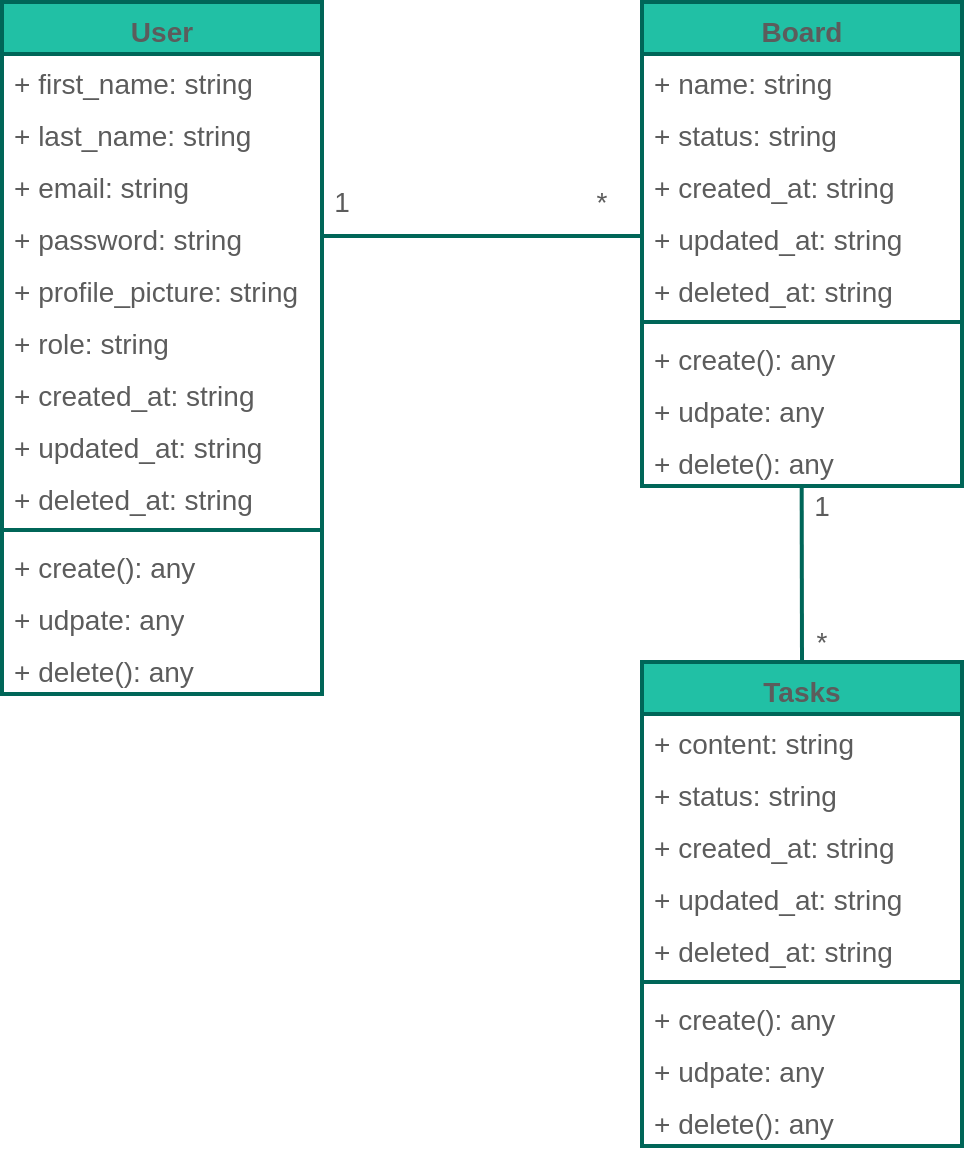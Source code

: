 <mxfile version="24.7.16">
  <diagram name="Page-1" id="W2H_7qVuaLhuUzYhboFh">
    <mxGraphModel dx="704" dy="311" grid="1" gridSize="10" guides="1" tooltips="1" connect="1" arrows="1" fold="1" page="1" pageScale="1" pageWidth="827" pageHeight="1169" math="0" shadow="0">
      <root>
        <mxCell id="0" />
        <mxCell id="1" parent="0" />
        <mxCell id="M92Hwxk4tEylSRKXpxI9-14" value="User" style="swimlane;fontStyle=1;align=center;verticalAlign=top;childLayout=stackLayout;horizontal=1;startSize=26;horizontalStack=0;resizeParent=1;resizeParentMax=0;resizeLast=0;collapsible=1;marginBottom=0;whiteSpace=wrap;html=1;strokeWidth=2;fontSize=14;labelBackgroundColor=none;fillColor=#21C0A5;strokeColor=#006658;fontColor=#5C5C5C;" vertex="1" parent="1">
          <mxGeometry x="400" y="200" width="160" height="346" as="geometry" />
        </mxCell>
        <mxCell id="M92Hwxk4tEylSRKXpxI9-15" value="+ first_name: string" style="text;align=left;verticalAlign=top;spacingLeft=4;spacingRight=4;overflow=hidden;rotatable=0;points=[[0,0.5],[1,0.5]];portConstraint=eastwest;whiteSpace=wrap;html=1;strokeWidth=2;fontSize=14;labelBackgroundColor=none;fontColor=#5C5C5C;" vertex="1" parent="M92Hwxk4tEylSRKXpxI9-14">
          <mxGeometry y="26" width="160" height="26" as="geometry" />
        </mxCell>
        <mxCell id="M92Hwxk4tEylSRKXpxI9-21" value="+ last_name: string" style="text;align=left;verticalAlign=top;spacingLeft=4;spacingRight=4;overflow=hidden;rotatable=0;points=[[0,0.5],[1,0.5]];portConstraint=eastwest;whiteSpace=wrap;html=1;strokeWidth=2;fontSize=14;labelBackgroundColor=none;fontColor=#5C5C5C;" vertex="1" parent="M92Hwxk4tEylSRKXpxI9-14">
          <mxGeometry y="52" width="160" height="26" as="geometry" />
        </mxCell>
        <mxCell id="M92Hwxk4tEylSRKXpxI9-19" value="+ email: string" style="text;align=left;verticalAlign=top;spacingLeft=4;spacingRight=4;overflow=hidden;rotatable=0;points=[[0,0.5],[1,0.5]];portConstraint=eastwest;whiteSpace=wrap;html=1;strokeWidth=2;fontSize=14;labelBackgroundColor=none;fontColor=#5C5C5C;" vertex="1" parent="M92Hwxk4tEylSRKXpxI9-14">
          <mxGeometry y="78" width="160" height="26" as="geometry" />
        </mxCell>
        <mxCell id="M92Hwxk4tEylSRKXpxI9-20" value="+ password: string" style="text;align=left;verticalAlign=top;spacingLeft=4;spacingRight=4;overflow=hidden;rotatable=0;points=[[0,0.5],[1,0.5]];portConstraint=eastwest;whiteSpace=wrap;html=1;strokeWidth=2;fontSize=14;labelBackgroundColor=none;fontColor=#5C5C5C;" vertex="1" parent="M92Hwxk4tEylSRKXpxI9-14">
          <mxGeometry y="104" width="160" height="26" as="geometry" />
        </mxCell>
        <mxCell id="M92Hwxk4tEylSRKXpxI9-23" value="+ profile_picture: string" style="text;align=left;verticalAlign=top;spacingLeft=4;spacingRight=4;overflow=hidden;rotatable=0;points=[[0,0.5],[1,0.5]];portConstraint=eastwest;whiteSpace=wrap;html=1;strokeWidth=2;fontSize=14;labelBackgroundColor=none;fontColor=#5C5C5C;" vertex="1" parent="M92Hwxk4tEylSRKXpxI9-14">
          <mxGeometry y="130" width="160" height="26" as="geometry" />
        </mxCell>
        <mxCell id="M92Hwxk4tEylSRKXpxI9-24" value="+ role: string" style="text;align=left;verticalAlign=top;spacingLeft=4;spacingRight=4;overflow=hidden;rotatable=0;points=[[0,0.5],[1,0.5]];portConstraint=eastwest;whiteSpace=wrap;html=1;strokeWidth=2;fontSize=14;labelBackgroundColor=none;fontColor=#5C5C5C;" vertex="1" parent="M92Hwxk4tEylSRKXpxI9-14">
          <mxGeometry y="156" width="160" height="26" as="geometry" />
        </mxCell>
        <mxCell id="M92Hwxk4tEylSRKXpxI9-25" value="+ created_at: string" style="text;align=left;verticalAlign=top;spacingLeft=4;spacingRight=4;overflow=hidden;rotatable=0;points=[[0,0.5],[1,0.5]];portConstraint=eastwest;whiteSpace=wrap;html=1;strokeWidth=2;fontSize=14;labelBackgroundColor=none;fontColor=#5C5C5C;" vertex="1" parent="M92Hwxk4tEylSRKXpxI9-14">
          <mxGeometry y="182" width="160" height="26" as="geometry" />
        </mxCell>
        <mxCell id="M92Hwxk4tEylSRKXpxI9-22" value="+ updated_at: string" style="text;align=left;verticalAlign=top;spacingLeft=4;spacingRight=4;overflow=hidden;rotatable=0;points=[[0,0.5],[1,0.5]];portConstraint=eastwest;whiteSpace=wrap;html=1;strokeWidth=2;fontSize=14;labelBackgroundColor=none;fontColor=#5C5C5C;" vertex="1" parent="M92Hwxk4tEylSRKXpxI9-14">
          <mxGeometry y="208" width="160" height="26" as="geometry" />
        </mxCell>
        <mxCell id="M92Hwxk4tEylSRKXpxI9-37" value="+ deleted_at: string" style="text;align=left;verticalAlign=top;spacingLeft=4;spacingRight=4;overflow=hidden;rotatable=0;points=[[0,0.5],[1,0.5]];portConstraint=eastwest;whiteSpace=wrap;html=1;strokeWidth=2;fontSize=14;labelBackgroundColor=none;fontColor=#5C5C5C;" vertex="1" parent="M92Hwxk4tEylSRKXpxI9-14">
          <mxGeometry y="234" width="160" height="26" as="geometry" />
        </mxCell>
        <mxCell id="M92Hwxk4tEylSRKXpxI9-16" value="" style="line;strokeWidth=2;align=left;verticalAlign=middle;spacingTop=-1;spacingLeft=3;spacingRight=3;rotatable=0;labelPosition=right;points=[];portConstraint=eastwest;fontSize=14;labelBackgroundColor=none;fillColor=#21C0A5;strokeColor=#006658;fontColor=#5C5C5C;" vertex="1" parent="M92Hwxk4tEylSRKXpxI9-14">
          <mxGeometry y="260" width="160" height="8" as="geometry" />
        </mxCell>
        <mxCell id="M92Hwxk4tEylSRKXpxI9-17" value="+ create(): any" style="text;align=left;verticalAlign=top;spacingLeft=4;spacingRight=4;overflow=hidden;rotatable=0;points=[[0,0.5],[1,0.5]];portConstraint=eastwest;whiteSpace=wrap;html=1;strokeWidth=2;fontSize=14;labelBackgroundColor=none;fontColor=#5C5C5C;" vertex="1" parent="M92Hwxk4tEylSRKXpxI9-14">
          <mxGeometry y="268" width="160" height="26" as="geometry" />
        </mxCell>
        <mxCell id="M92Hwxk4tEylSRKXpxI9-38" value="+ udpate: any" style="text;align=left;verticalAlign=top;spacingLeft=4;spacingRight=4;overflow=hidden;rotatable=0;points=[[0,0.5],[1,0.5]];portConstraint=eastwest;whiteSpace=wrap;html=1;strokeWidth=2;fontSize=14;labelBackgroundColor=none;fontColor=#5C5C5C;" vertex="1" parent="M92Hwxk4tEylSRKXpxI9-14">
          <mxGeometry y="294" width="160" height="26" as="geometry" />
        </mxCell>
        <mxCell id="M92Hwxk4tEylSRKXpxI9-39" value="+ delete(): any" style="text;align=left;verticalAlign=top;spacingLeft=4;spacingRight=4;overflow=hidden;rotatable=0;points=[[0,0.5],[1,0.5]];portConstraint=eastwest;whiteSpace=wrap;html=1;strokeWidth=2;fontSize=14;labelBackgroundColor=none;fontColor=#5C5C5C;" vertex="1" parent="M92Hwxk4tEylSRKXpxI9-14">
          <mxGeometry y="320" width="160" height="26" as="geometry" />
        </mxCell>
        <mxCell id="M92Hwxk4tEylSRKXpxI9-69" value="Board" style="swimlane;fontStyle=1;align=center;verticalAlign=top;childLayout=stackLayout;horizontal=1;startSize=26;horizontalStack=0;resizeParent=1;resizeParentMax=0;resizeLast=0;collapsible=1;marginBottom=0;whiteSpace=wrap;html=1;strokeWidth=2;fontSize=14;labelBackgroundColor=none;fillColor=#21C0A5;strokeColor=#006658;fontColor=#5C5C5C;" vertex="1" parent="1">
          <mxGeometry x="720" y="200" width="160" height="242" as="geometry" />
        </mxCell>
        <mxCell id="M92Hwxk4tEylSRKXpxI9-70" value="+ name: string" style="text;align=left;verticalAlign=top;spacingLeft=4;spacingRight=4;overflow=hidden;rotatable=0;points=[[0,0.5],[1,0.5]];portConstraint=eastwest;whiteSpace=wrap;html=1;strokeWidth=2;fontSize=14;labelBackgroundColor=none;fontColor=#5C5C5C;" vertex="1" parent="M92Hwxk4tEylSRKXpxI9-69">
          <mxGeometry y="26" width="160" height="26" as="geometry" />
        </mxCell>
        <mxCell id="M92Hwxk4tEylSRKXpxI9-71" value="+ status: string" style="text;align=left;verticalAlign=top;spacingLeft=4;spacingRight=4;overflow=hidden;rotatable=0;points=[[0,0.5],[1,0.5]];portConstraint=eastwest;whiteSpace=wrap;html=1;strokeWidth=2;fontSize=14;labelBackgroundColor=none;fontColor=#5C5C5C;" vertex="1" parent="M92Hwxk4tEylSRKXpxI9-69">
          <mxGeometry y="52" width="160" height="26" as="geometry" />
        </mxCell>
        <mxCell id="M92Hwxk4tEylSRKXpxI9-76" value="+ created_at: string" style="text;align=left;verticalAlign=top;spacingLeft=4;spacingRight=4;overflow=hidden;rotatable=0;points=[[0,0.5],[1,0.5]];portConstraint=eastwest;whiteSpace=wrap;html=1;strokeWidth=2;fontSize=14;labelBackgroundColor=none;fontColor=#5C5C5C;" vertex="1" parent="M92Hwxk4tEylSRKXpxI9-69">
          <mxGeometry y="78" width="160" height="26" as="geometry" />
        </mxCell>
        <mxCell id="M92Hwxk4tEylSRKXpxI9-77" value="+ updated_at: string" style="text;align=left;verticalAlign=top;spacingLeft=4;spacingRight=4;overflow=hidden;rotatable=0;points=[[0,0.5],[1,0.5]];portConstraint=eastwest;whiteSpace=wrap;html=1;strokeWidth=2;fontSize=14;labelBackgroundColor=none;fontColor=#5C5C5C;" vertex="1" parent="M92Hwxk4tEylSRKXpxI9-69">
          <mxGeometry y="104" width="160" height="26" as="geometry" />
        </mxCell>
        <mxCell id="M92Hwxk4tEylSRKXpxI9-78" value="+ deleted_at: string" style="text;align=left;verticalAlign=top;spacingLeft=4;spacingRight=4;overflow=hidden;rotatable=0;points=[[0,0.5],[1,0.5]];portConstraint=eastwest;whiteSpace=wrap;html=1;strokeWidth=2;fontSize=14;labelBackgroundColor=none;fontColor=#5C5C5C;" vertex="1" parent="M92Hwxk4tEylSRKXpxI9-69">
          <mxGeometry y="130" width="160" height="26" as="geometry" />
        </mxCell>
        <mxCell id="M92Hwxk4tEylSRKXpxI9-79" value="" style="line;strokeWidth=2;align=left;verticalAlign=middle;spacingTop=-1;spacingLeft=3;spacingRight=3;rotatable=0;labelPosition=right;points=[];portConstraint=eastwest;fontSize=14;labelBackgroundColor=none;fillColor=#21C0A5;strokeColor=#006658;fontColor=#5C5C5C;" vertex="1" parent="M92Hwxk4tEylSRKXpxI9-69">
          <mxGeometry y="156" width="160" height="8" as="geometry" />
        </mxCell>
        <mxCell id="M92Hwxk4tEylSRKXpxI9-80" value="+ create(): any" style="text;align=left;verticalAlign=top;spacingLeft=4;spacingRight=4;overflow=hidden;rotatable=0;points=[[0,0.5],[1,0.5]];portConstraint=eastwest;whiteSpace=wrap;html=1;strokeWidth=2;fontSize=14;labelBackgroundColor=none;fontColor=#5C5C5C;" vertex="1" parent="M92Hwxk4tEylSRKXpxI9-69">
          <mxGeometry y="164" width="160" height="26" as="geometry" />
        </mxCell>
        <mxCell id="M92Hwxk4tEylSRKXpxI9-81" value="+ udpate: any" style="text;align=left;verticalAlign=top;spacingLeft=4;spacingRight=4;overflow=hidden;rotatable=0;points=[[0,0.5],[1,0.5]];portConstraint=eastwest;whiteSpace=wrap;html=1;strokeWidth=2;fontSize=14;labelBackgroundColor=none;fontColor=#5C5C5C;" vertex="1" parent="M92Hwxk4tEylSRKXpxI9-69">
          <mxGeometry y="190" width="160" height="26" as="geometry" />
        </mxCell>
        <mxCell id="M92Hwxk4tEylSRKXpxI9-82" value="+ delete(): any" style="text;align=left;verticalAlign=top;spacingLeft=4;spacingRight=4;overflow=hidden;rotatable=0;points=[[0,0.5],[1,0.5]];portConstraint=eastwest;whiteSpace=wrap;html=1;strokeWidth=2;fontSize=14;labelBackgroundColor=none;fontColor=#5C5C5C;" vertex="1" parent="M92Hwxk4tEylSRKXpxI9-69">
          <mxGeometry y="216" width="160" height="26" as="geometry" />
        </mxCell>
        <mxCell id="M92Hwxk4tEylSRKXpxI9-83" value="Tasks" style="swimlane;fontStyle=1;align=center;verticalAlign=top;childLayout=stackLayout;horizontal=1;startSize=26;horizontalStack=0;resizeParent=1;resizeParentMax=0;resizeLast=0;collapsible=1;marginBottom=0;whiteSpace=wrap;html=1;strokeWidth=2;fontSize=14;labelBackgroundColor=none;fillColor=#21C0A5;strokeColor=#006658;fontColor=#5C5C5C;" vertex="1" parent="1">
          <mxGeometry x="720" y="530" width="160" height="242" as="geometry" />
        </mxCell>
        <mxCell id="M92Hwxk4tEylSRKXpxI9-84" value="+ content: string" style="text;align=left;verticalAlign=top;spacingLeft=4;spacingRight=4;overflow=hidden;rotatable=0;points=[[0,0.5],[1,0.5]];portConstraint=eastwest;whiteSpace=wrap;html=1;strokeWidth=2;fontSize=14;labelBackgroundColor=none;fontColor=#5C5C5C;" vertex="1" parent="M92Hwxk4tEylSRKXpxI9-83">
          <mxGeometry y="26" width="160" height="26" as="geometry" />
        </mxCell>
        <mxCell id="M92Hwxk4tEylSRKXpxI9-85" value="+ status: string" style="text;align=left;verticalAlign=top;spacingLeft=4;spacingRight=4;overflow=hidden;rotatable=0;points=[[0,0.5],[1,0.5]];portConstraint=eastwest;whiteSpace=wrap;html=1;strokeWidth=2;fontSize=14;labelBackgroundColor=none;fontColor=#5C5C5C;" vertex="1" parent="M92Hwxk4tEylSRKXpxI9-83">
          <mxGeometry y="52" width="160" height="26" as="geometry" />
        </mxCell>
        <mxCell id="M92Hwxk4tEylSRKXpxI9-86" value="+ created_at: string" style="text;align=left;verticalAlign=top;spacingLeft=4;spacingRight=4;overflow=hidden;rotatable=0;points=[[0,0.5],[1,0.5]];portConstraint=eastwest;whiteSpace=wrap;html=1;strokeWidth=2;fontSize=14;labelBackgroundColor=none;fontColor=#5C5C5C;" vertex="1" parent="M92Hwxk4tEylSRKXpxI9-83">
          <mxGeometry y="78" width="160" height="26" as="geometry" />
        </mxCell>
        <mxCell id="M92Hwxk4tEylSRKXpxI9-87" value="+ updated_at: string" style="text;align=left;verticalAlign=top;spacingLeft=4;spacingRight=4;overflow=hidden;rotatable=0;points=[[0,0.5],[1,0.5]];portConstraint=eastwest;whiteSpace=wrap;html=1;strokeWidth=2;fontSize=14;labelBackgroundColor=none;fontColor=#5C5C5C;" vertex="1" parent="M92Hwxk4tEylSRKXpxI9-83">
          <mxGeometry y="104" width="160" height="26" as="geometry" />
        </mxCell>
        <mxCell id="M92Hwxk4tEylSRKXpxI9-88" value="+ deleted_at: string" style="text;align=left;verticalAlign=top;spacingLeft=4;spacingRight=4;overflow=hidden;rotatable=0;points=[[0,0.5],[1,0.5]];portConstraint=eastwest;whiteSpace=wrap;html=1;strokeWidth=2;fontSize=14;labelBackgroundColor=none;fontColor=#5C5C5C;" vertex="1" parent="M92Hwxk4tEylSRKXpxI9-83">
          <mxGeometry y="130" width="160" height="26" as="geometry" />
        </mxCell>
        <mxCell id="M92Hwxk4tEylSRKXpxI9-89" value="" style="line;strokeWidth=2;align=left;verticalAlign=middle;spacingTop=-1;spacingLeft=3;spacingRight=3;rotatable=0;labelPosition=right;points=[];portConstraint=eastwest;fontSize=14;labelBackgroundColor=none;fillColor=#21C0A5;strokeColor=#006658;fontColor=#5C5C5C;" vertex="1" parent="M92Hwxk4tEylSRKXpxI9-83">
          <mxGeometry y="156" width="160" height="8" as="geometry" />
        </mxCell>
        <mxCell id="M92Hwxk4tEylSRKXpxI9-90" value="+ create(): any" style="text;align=left;verticalAlign=top;spacingLeft=4;spacingRight=4;overflow=hidden;rotatable=0;points=[[0,0.5],[1,0.5]];portConstraint=eastwest;whiteSpace=wrap;html=1;strokeWidth=2;fontSize=14;labelBackgroundColor=none;fontColor=#5C5C5C;" vertex="1" parent="M92Hwxk4tEylSRKXpxI9-83">
          <mxGeometry y="164" width="160" height="26" as="geometry" />
        </mxCell>
        <mxCell id="M92Hwxk4tEylSRKXpxI9-91" value="+ udpate: any" style="text;align=left;verticalAlign=top;spacingLeft=4;spacingRight=4;overflow=hidden;rotatable=0;points=[[0,0.5],[1,0.5]];portConstraint=eastwest;whiteSpace=wrap;html=1;strokeWidth=2;fontSize=14;labelBackgroundColor=none;fontColor=#5C5C5C;" vertex="1" parent="M92Hwxk4tEylSRKXpxI9-83">
          <mxGeometry y="190" width="160" height="26" as="geometry" />
        </mxCell>
        <mxCell id="M92Hwxk4tEylSRKXpxI9-92" value="+ delete(): any" style="text;align=left;verticalAlign=top;spacingLeft=4;spacingRight=4;overflow=hidden;rotatable=0;points=[[0,0.5],[1,0.5]];portConstraint=eastwest;whiteSpace=wrap;html=1;strokeWidth=2;fontSize=14;labelBackgroundColor=none;fontColor=#5C5C5C;" vertex="1" parent="M92Hwxk4tEylSRKXpxI9-83">
          <mxGeometry y="216" width="160" height="26" as="geometry" />
        </mxCell>
        <mxCell id="M92Hwxk4tEylSRKXpxI9-93" value="" style="endArrow=none;html=1;rounded=0;entryX=0;entryY=0.5;entryDx=0;entryDy=0;exitX=1;exitY=0.5;exitDx=0;exitDy=0;strokeWidth=2;fontSize=14;labelBackgroundColor=none;strokeColor=#006658;fontColor=default;" edge="1" parent="1" source="M92Hwxk4tEylSRKXpxI9-20" target="M92Hwxk4tEylSRKXpxI9-77">
          <mxGeometry width="50" height="50" relative="1" as="geometry">
            <mxPoint x="580" y="420" as="sourcePoint" />
            <mxPoint x="630" y="370" as="targetPoint" />
          </mxGeometry>
        </mxCell>
        <mxCell id="M92Hwxk4tEylSRKXpxI9-94" value="" style="endArrow=none;html=1;rounded=0;exitX=0.5;exitY=0;exitDx=0;exitDy=0;entryX=0.499;entryY=1.022;entryDx=0;entryDy=0;entryPerimeter=0;strokeWidth=2;fontSize=14;labelBackgroundColor=none;strokeColor=#006658;fontColor=default;" edge="1" parent="1" source="M92Hwxk4tEylSRKXpxI9-83" target="M92Hwxk4tEylSRKXpxI9-82">
          <mxGeometry width="50" height="50" relative="1" as="geometry">
            <mxPoint x="570" y="327" as="sourcePoint" />
            <mxPoint x="800" y="440" as="targetPoint" />
          </mxGeometry>
        </mxCell>
        <mxCell id="M92Hwxk4tEylSRKXpxI9-95" value="1" style="text;html=1;align=center;verticalAlign=middle;whiteSpace=wrap;rounded=0;strokeWidth=2;fontSize=14;labelBackgroundColor=none;fontColor=#5C5C5C;" vertex="1" parent="1">
          <mxGeometry x="560" y="290" width="20" height="20" as="geometry" />
        </mxCell>
        <mxCell id="M92Hwxk4tEylSRKXpxI9-96" value="*" style="text;html=1;align=center;verticalAlign=middle;whiteSpace=wrap;rounded=0;strokeWidth=2;fontSize=14;labelBackgroundColor=none;fontColor=#5C5C5C;" vertex="1" parent="1">
          <mxGeometry x="690" y="290" width="20" height="20" as="geometry" />
        </mxCell>
        <mxCell id="M92Hwxk4tEylSRKXpxI9-97" value="1" style="text;html=1;align=center;verticalAlign=middle;whiteSpace=wrap;rounded=0;strokeWidth=2;fontSize=14;labelBackgroundColor=none;fontColor=#5C5C5C;" vertex="1" parent="1">
          <mxGeometry x="800" y="442" width="20" height="20" as="geometry" />
        </mxCell>
        <mxCell id="M92Hwxk4tEylSRKXpxI9-98" value="*" style="text;html=1;align=center;verticalAlign=middle;whiteSpace=wrap;rounded=0;strokeWidth=2;fontSize=14;labelBackgroundColor=none;fontColor=#5C5C5C;" vertex="1" parent="1">
          <mxGeometry x="800" y="510" width="20" height="20" as="geometry" />
        </mxCell>
      </root>
    </mxGraphModel>
  </diagram>
</mxfile>
